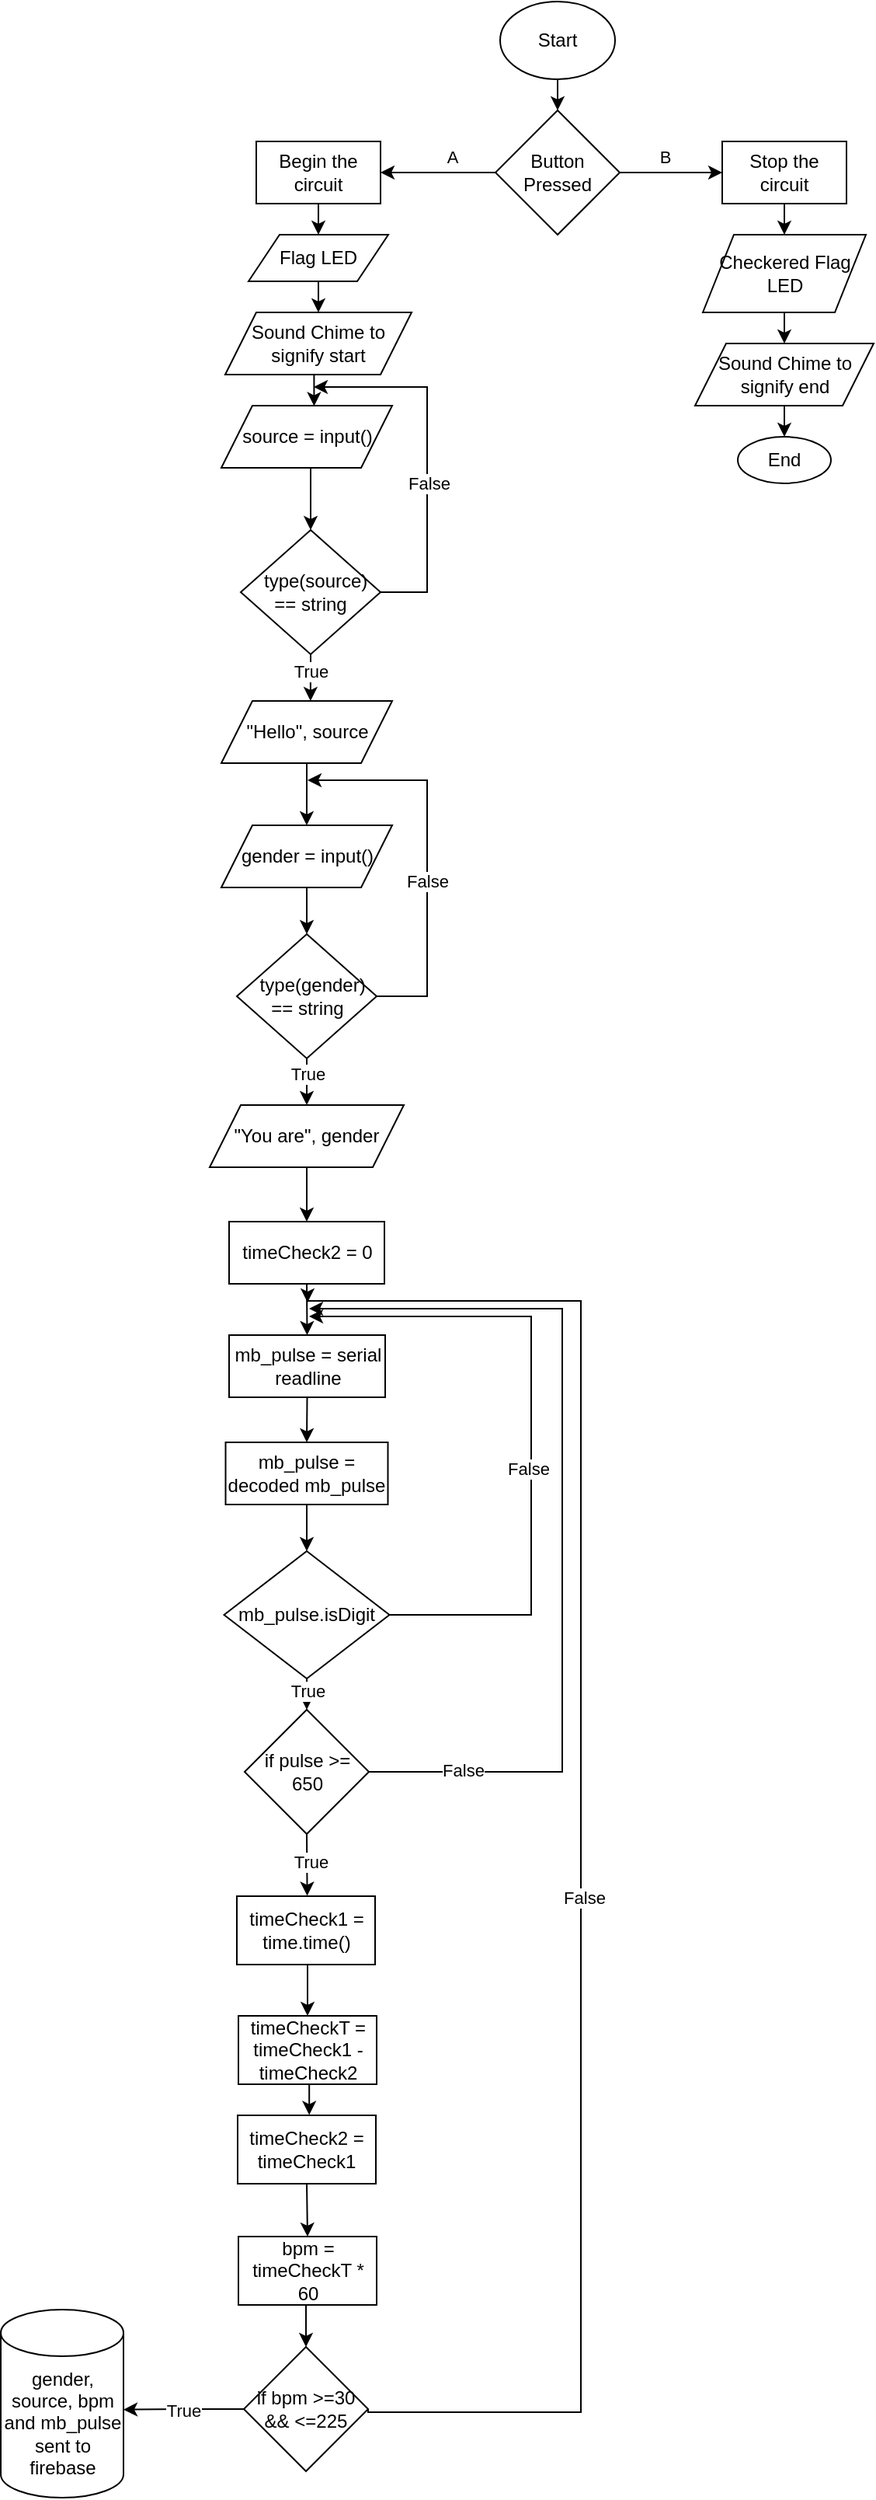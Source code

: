 <mxfile version="24.0.5" type="device">
  <diagram id="C5RBs43oDa-KdzZeNtuy" name="Page-1">
    <mxGraphModel dx="1195" dy="650" grid="0" gridSize="10" guides="1" tooltips="1" connect="1" arrows="1" fold="1" page="1" pageScale="1" pageWidth="827" pageHeight="1169" math="0" shadow="0">
      <root>
        <mxCell id="WIyWlLk6GJQsqaUBKTNV-0" />
        <mxCell id="WIyWlLk6GJQsqaUBKTNV-1" parent="WIyWlLk6GJQsqaUBKTNV-0" />
        <mxCell id="GcNQ0eSrfm-y-iCNzGh0-2" style="edgeStyle=orthogonalEdgeStyle;rounded=0;orthogonalLoop=1;jettySize=auto;html=1;exitX=0.5;exitY=1;exitDx=0;exitDy=0;entryX=0.5;entryY=0;entryDx=0;entryDy=0;" edge="1" parent="WIyWlLk6GJQsqaUBKTNV-1" source="GcNQ0eSrfm-y-iCNzGh0-0" target="GcNQ0eSrfm-y-iCNzGh0-1">
          <mxGeometry relative="1" as="geometry" />
        </mxCell>
        <mxCell id="GcNQ0eSrfm-y-iCNzGh0-0" value="Start" style="ellipse;whiteSpace=wrap;html=1;" vertex="1" parent="WIyWlLk6GJQsqaUBKTNV-1">
          <mxGeometry x="377" y="10" width="74" height="50" as="geometry" />
        </mxCell>
        <mxCell id="GcNQ0eSrfm-y-iCNzGh0-5" style="edgeStyle=orthogonalEdgeStyle;rounded=0;orthogonalLoop=1;jettySize=auto;html=1;exitX=0;exitY=0.5;exitDx=0;exitDy=0;entryX=1;entryY=0.5;entryDx=0;entryDy=0;" edge="1" parent="WIyWlLk6GJQsqaUBKTNV-1" source="GcNQ0eSrfm-y-iCNzGh0-1" target="GcNQ0eSrfm-y-iCNzGh0-4">
          <mxGeometry relative="1" as="geometry" />
        </mxCell>
        <mxCell id="GcNQ0eSrfm-y-iCNzGh0-6" value="A" style="edgeLabel;html=1;align=center;verticalAlign=middle;resizable=0;points=[];" vertex="1" connectable="0" parent="GcNQ0eSrfm-y-iCNzGh0-5">
          <mxGeometry x="-0.243" y="3" relative="1" as="geometry">
            <mxPoint y="-13" as="offset" />
          </mxGeometry>
        </mxCell>
        <mxCell id="GcNQ0eSrfm-y-iCNzGh0-8" style="edgeStyle=orthogonalEdgeStyle;rounded=0;orthogonalLoop=1;jettySize=auto;html=1;exitX=1;exitY=0.5;exitDx=0;exitDy=0;" edge="1" parent="WIyWlLk6GJQsqaUBKTNV-1" source="GcNQ0eSrfm-y-iCNzGh0-1" target="GcNQ0eSrfm-y-iCNzGh0-7">
          <mxGeometry relative="1" as="geometry" />
        </mxCell>
        <mxCell id="GcNQ0eSrfm-y-iCNzGh0-9" value="B" style="edgeLabel;html=1;align=center;verticalAlign=middle;resizable=0;points=[];" vertex="1" connectable="0" parent="GcNQ0eSrfm-y-iCNzGh0-8">
          <mxGeometry x="-0.13" relative="1" as="geometry">
            <mxPoint y="-10" as="offset" />
          </mxGeometry>
        </mxCell>
        <mxCell id="GcNQ0eSrfm-y-iCNzGh0-1" value="Button Pressed" style="rhombus;whiteSpace=wrap;html=1;" vertex="1" parent="WIyWlLk6GJQsqaUBKTNV-1">
          <mxGeometry x="374" y="80" width="80" height="80" as="geometry" />
        </mxCell>
        <mxCell id="GcNQ0eSrfm-y-iCNzGh0-37" style="edgeStyle=orthogonalEdgeStyle;rounded=0;orthogonalLoop=1;jettySize=auto;html=1;exitX=0.5;exitY=1;exitDx=0;exitDy=0;entryX=0.5;entryY=0;entryDx=0;entryDy=0;" edge="1" parent="WIyWlLk6GJQsqaUBKTNV-1" source="GcNQ0eSrfm-y-iCNzGh0-4" target="GcNQ0eSrfm-y-iCNzGh0-35">
          <mxGeometry relative="1" as="geometry" />
        </mxCell>
        <mxCell id="GcNQ0eSrfm-y-iCNzGh0-4" value="Begin the circuit" style="rounded=0;whiteSpace=wrap;html=1;" vertex="1" parent="WIyWlLk6GJQsqaUBKTNV-1">
          <mxGeometry x="220" y="100" width="80" height="40" as="geometry" />
        </mxCell>
        <mxCell id="GcNQ0eSrfm-y-iCNzGh0-32" style="edgeStyle=orthogonalEdgeStyle;rounded=0;orthogonalLoop=1;jettySize=auto;html=1;exitX=0.5;exitY=1;exitDx=0;exitDy=0;entryX=0.5;entryY=0;entryDx=0;entryDy=0;" edge="1" parent="WIyWlLk6GJQsqaUBKTNV-1" source="GcNQ0eSrfm-y-iCNzGh0-7" target="GcNQ0eSrfm-y-iCNzGh0-28">
          <mxGeometry relative="1" as="geometry" />
        </mxCell>
        <mxCell id="GcNQ0eSrfm-y-iCNzGh0-7" value="Stop the circuit" style="rounded=0;whiteSpace=wrap;html=1;" vertex="1" parent="WIyWlLk6GJQsqaUBKTNV-1">
          <mxGeometry x="520" y="100" width="80" height="40" as="geometry" />
        </mxCell>
        <mxCell id="GcNQ0eSrfm-y-iCNzGh0-44" style="edgeStyle=orthogonalEdgeStyle;rounded=0;orthogonalLoop=1;jettySize=auto;html=1;exitX=0.5;exitY=1;exitDx=0;exitDy=0;entryX=0.5;entryY=0;entryDx=0;entryDy=0;" edge="1" parent="WIyWlLk6GJQsqaUBKTNV-1" source="GcNQ0eSrfm-y-iCNzGh0-10" target="GcNQ0eSrfm-y-iCNzGh0-42">
          <mxGeometry relative="1" as="geometry">
            <Array as="points">
              <mxPoint x="255" y="310" />
            </Array>
          </mxGeometry>
        </mxCell>
        <mxCell id="GcNQ0eSrfm-y-iCNzGh0-10" value="source = input()" style="shape=parallelogram;perimeter=parallelogramPerimeter;whiteSpace=wrap;html=1;fixedSize=1;" vertex="1" parent="WIyWlLk6GJQsqaUBKTNV-1">
          <mxGeometry x="197.5" y="270" width="110" height="40" as="geometry" />
        </mxCell>
        <mxCell id="GcNQ0eSrfm-y-iCNzGh0-20" style="edgeStyle=orthogonalEdgeStyle;rounded=0;orthogonalLoop=1;jettySize=auto;html=1;exitX=0.5;exitY=1;exitDx=0;exitDy=0;" edge="1" parent="WIyWlLk6GJQsqaUBKTNV-1" source="GcNQ0eSrfm-y-iCNzGh0-11">
          <mxGeometry relative="1" as="geometry">
            <mxPoint x="252.466" y="540" as="targetPoint" />
          </mxGeometry>
        </mxCell>
        <mxCell id="GcNQ0eSrfm-y-iCNzGh0-11" value="&quot;Hello&quot;, source" style="shape=parallelogram;perimeter=parallelogramPerimeter;whiteSpace=wrap;html=1;fixedSize=1;" vertex="1" parent="WIyWlLk6GJQsqaUBKTNV-1">
          <mxGeometry x="197.5" y="460" width="110" height="40" as="geometry" />
        </mxCell>
        <mxCell id="GcNQ0eSrfm-y-iCNzGh0-55" style="edgeStyle=orthogonalEdgeStyle;rounded=0;orthogonalLoop=1;jettySize=auto;html=1;exitX=0.5;exitY=1;exitDx=0;exitDy=0;entryX=0.5;entryY=0;entryDx=0;entryDy=0;" edge="1" parent="WIyWlLk6GJQsqaUBKTNV-1" source="GcNQ0eSrfm-y-iCNzGh0-21" target="GcNQ0eSrfm-y-iCNzGh0-54">
          <mxGeometry relative="1" as="geometry" />
        </mxCell>
        <mxCell id="GcNQ0eSrfm-y-iCNzGh0-21" value="gender = input()" style="shape=parallelogram;perimeter=parallelogramPerimeter;whiteSpace=wrap;html=1;fixedSize=1;" vertex="1" parent="WIyWlLk6GJQsqaUBKTNV-1">
          <mxGeometry x="197.5" y="540" width="110" height="40" as="geometry" />
        </mxCell>
        <mxCell id="GcNQ0eSrfm-y-iCNzGh0-41" style="edgeStyle=orthogonalEdgeStyle;rounded=0;orthogonalLoop=1;jettySize=auto;html=1;exitX=0.5;exitY=1;exitDx=0;exitDy=0;entryX=0.5;entryY=0;entryDx=0;entryDy=0;" edge="1" parent="WIyWlLk6GJQsqaUBKTNV-1" source="GcNQ0eSrfm-y-iCNzGh0-26" target="GcNQ0eSrfm-y-iCNzGh0-40">
          <mxGeometry relative="1" as="geometry" />
        </mxCell>
        <mxCell id="GcNQ0eSrfm-y-iCNzGh0-26" value="&quot;You are&quot;, gender" style="shape=parallelogram;perimeter=parallelogramPerimeter;whiteSpace=wrap;html=1;fixedSize=1;" vertex="1" parent="WIyWlLk6GJQsqaUBKTNV-1">
          <mxGeometry x="190" y="720" width="125" height="40" as="geometry" />
        </mxCell>
        <mxCell id="GcNQ0eSrfm-y-iCNzGh0-33" style="edgeStyle=orthogonalEdgeStyle;rounded=0;orthogonalLoop=1;jettySize=auto;html=1;exitX=0.5;exitY=1;exitDx=0;exitDy=0;entryX=0.5;entryY=0;entryDx=0;entryDy=0;" edge="1" parent="WIyWlLk6GJQsqaUBKTNV-1" source="GcNQ0eSrfm-y-iCNzGh0-28" target="GcNQ0eSrfm-y-iCNzGh0-29">
          <mxGeometry relative="1" as="geometry" />
        </mxCell>
        <mxCell id="GcNQ0eSrfm-y-iCNzGh0-28" value="Checkered Flag LED" style="shape=parallelogram;perimeter=parallelogramPerimeter;whiteSpace=wrap;html=1;fixedSize=1;" vertex="1" parent="WIyWlLk6GJQsqaUBKTNV-1">
          <mxGeometry x="507.5" y="160" width="105" height="50" as="geometry" />
        </mxCell>
        <mxCell id="GcNQ0eSrfm-y-iCNzGh0-34" style="edgeStyle=orthogonalEdgeStyle;rounded=0;orthogonalLoop=1;jettySize=auto;html=1;exitX=0.5;exitY=1;exitDx=0;exitDy=0;entryX=0.5;entryY=0;entryDx=0;entryDy=0;" edge="1" parent="WIyWlLk6GJQsqaUBKTNV-1" source="GcNQ0eSrfm-y-iCNzGh0-29" target="GcNQ0eSrfm-y-iCNzGh0-30">
          <mxGeometry relative="1" as="geometry" />
        </mxCell>
        <mxCell id="GcNQ0eSrfm-y-iCNzGh0-29" value="Sound Chime to signify end" style="shape=parallelogram;perimeter=parallelogramPerimeter;whiteSpace=wrap;html=1;fixedSize=1;" vertex="1" parent="WIyWlLk6GJQsqaUBKTNV-1">
          <mxGeometry x="502.5" y="230" width="115" height="40" as="geometry" />
        </mxCell>
        <mxCell id="GcNQ0eSrfm-y-iCNzGh0-30" value="End" style="ellipse;whiteSpace=wrap;html=1;" vertex="1" parent="WIyWlLk6GJQsqaUBKTNV-1">
          <mxGeometry x="530" y="290" width="60" height="30" as="geometry" />
        </mxCell>
        <mxCell id="GcNQ0eSrfm-y-iCNzGh0-38" style="edgeStyle=orthogonalEdgeStyle;rounded=0;orthogonalLoop=1;jettySize=auto;html=1;exitX=0.5;exitY=1;exitDx=0;exitDy=0;entryX=0.5;entryY=0;entryDx=0;entryDy=0;" edge="1" parent="WIyWlLk6GJQsqaUBKTNV-1" source="GcNQ0eSrfm-y-iCNzGh0-35" target="GcNQ0eSrfm-y-iCNzGh0-36">
          <mxGeometry relative="1" as="geometry" />
        </mxCell>
        <mxCell id="GcNQ0eSrfm-y-iCNzGh0-35" value="Flag LED" style="shape=parallelogram;perimeter=parallelogramPerimeter;whiteSpace=wrap;html=1;fixedSize=1;" vertex="1" parent="WIyWlLk6GJQsqaUBKTNV-1">
          <mxGeometry x="215" y="160" width="90" height="30" as="geometry" />
        </mxCell>
        <mxCell id="GcNQ0eSrfm-y-iCNzGh0-36" value="Sound Chime to signify start" style="shape=parallelogram;perimeter=parallelogramPerimeter;whiteSpace=wrap;html=1;fixedSize=1;" vertex="1" parent="WIyWlLk6GJQsqaUBKTNV-1">
          <mxGeometry x="200" y="210" width="120" height="40" as="geometry" />
        </mxCell>
        <mxCell id="GcNQ0eSrfm-y-iCNzGh0-39" style="edgeStyle=orthogonalEdgeStyle;rounded=0;orthogonalLoop=1;jettySize=auto;html=1;exitX=0.5;exitY=1;exitDx=0;exitDy=0;entryX=0.543;entryY=0.007;entryDx=0;entryDy=0;entryPerimeter=0;" edge="1" parent="WIyWlLk6GJQsqaUBKTNV-1" source="GcNQ0eSrfm-y-iCNzGh0-36" target="GcNQ0eSrfm-y-iCNzGh0-10">
          <mxGeometry relative="1" as="geometry" />
        </mxCell>
        <mxCell id="GcNQ0eSrfm-y-iCNzGh0-79" style="edgeStyle=orthogonalEdgeStyle;rounded=0;orthogonalLoop=1;jettySize=auto;html=1;exitX=0.5;exitY=1;exitDx=0;exitDy=0;entryX=0.5;entryY=0;entryDx=0;entryDy=0;" edge="1" parent="WIyWlLk6GJQsqaUBKTNV-1" source="GcNQ0eSrfm-y-iCNzGh0-40" target="GcNQ0eSrfm-y-iCNzGh0-63">
          <mxGeometry relative="1" as="geometry" />
        </mxCell>
        <mxCell id="GcNQ0eSrfm-y-iCNzGh0-40" value="timeCheck2 = 0" style="rounded=0;whiteSpace=wrap;html=1;" vertex="1" parent="WIyWlLk6GJQsqaUBKTNV-1">
          <mxGeometry x="202.5" y="795" width="100" height="40" as="geometry" />
        </mxCell>
        <mxCell id="GcNQ0eSrfm-y-iCNzGh0-65" style="edgeStyle=orthogonalEdgeStyle;rounded=0;orthogonalLoop=1;jettySize=auto;html=1;exitX=1;exitY=0.5;exitDx=0;exitDy=0;" edge="1" parent="WIyWlLk6GJQsqaUBKTNV-1" source="GcNQ0eSrfm-y-iCNzGh0-42">
          <mxGeometry relative="1" as="geometry">
            <mxPoint x="257" y="258" as="targetPoint" />
            <Array as="points">
              <mxPoint x="330" y="390" />
              <mxPoint x="330" y="258" />
            </Array>
          </mxGeometry>
        </mxCell>
        <mxCell id="GcNQ0eSrfm-y-iCNzGh0-66" value="False" style="edgeLabel;html=1;align=center;verticalAlign=middle;resizable=0;points=[];" vertex="1" connectable="0" parent="GcNQ0eSrfm-y-iCNzGh0-65">
          <mxGeometry x="-0.149" y="-1" relative="1" as="geometry">
            <mxPoint as="offset" />
          </mxGeometry>
        </mxCell>
        <mxCell id="GcNQ0eSrfm-y-iCNzGh0-42" value="&amp;nbsp; type(source) == string" style="rhombus;whiteSpace=wrap;html=1;" vertex="1" parent="WIyWlLk6GJQsqaUBKTNV-1">
          <mxGeometry x="210" y="350" width="90" height="80" as="geometry" />
        </mxCell>
        <mxCell id="GcNQ0eSrfm-y-iCNzGh0-49" style="edgeStyle=orthogonalEdgeStyle;rounded=0;orthogonalLoop=1;jettySize=auto;html=1;exitX=0.5;exitY=1;exitDx=0;exitDy=0;entryX=0.522;entryY=0;entryDx=0;entryDy=0;entryPerimeter=0;" edge="1" parent="WIyWlLk6GJQsqaUBKTNV-1" source="GcNQ0eSrfm-y-iCNzGh0-42" target="GcNQ0eSrfm-y-iCNzGh0-11">
          <mxGeometry relative="1" as="geometry" />
        </mxCell>
        <mxCell id="GcNQ0eSrfm-y-iCNzGh0-50" value="True" style="edgeLabel;html=1;align=center;verticalAlign=middle;resizable=0;points=[];" vertex="1" connectable="0" parent="GcNQ0eSrfm-y-iCNzGh0-49">
          <mxGeometry x="-0.178" y="1" relative="1" as="geometry">
            <mxPoint x="-1" y="-2" as="offset" />
          </mxGeometry>
        </mxCell>
        <mxCell id="GcNQ0eSrfm-y-iCNzGh0-58" style="edgeStyle=orthogonalEdgeStyle;rounded=0;orthogonalLoop=1;jettySize=auto;html=1;exitX=0.5;exitY=1;exitDx=0;exitDy=0;entryX=0.5;entryY=0;entryDx=0;entryDy=0;" edge="1" parent="WIyWlLk6GJQsqaUBKTNV-1" source="GcNQ0eSrfm-y-iCNzGh0-54" target="GcNQ0eSrfm-y-iCNzGh0-26">
          <mxGeometry relative="1" as="geometry" />
        </mxCell>
        <mxCell id="GcNQ0eSrfm-y-iCNzGh0-59" value="True" style="edgeLabel;html=1;align=center;verticalAlign=middle;resizable=0;points=[];" vertex="1" connectable="0" parent="GcNQ0eSrfm-y-iCNzGh0-58">
          <mxGeometry y="1" relative="1" as="geometry">
            <mxPoint x="-1" y="-5" as="offset" />
          </mxGeometry>
        </mxCell>
        <mxCell id="GcNQ0eSrfm-y-iCNzGh0-67" style="edgeStyle=orthogonalEdgeStyle;rounded=0;orthogonalLoop=1;jettySize=auto;html=1;exitX=1;exitY=0.5;exitDx=0;exitDy=0;" edge="1" parent="WIyWlLk6GJQsqaUBKTNV-1" source="GcNQ0eSrfm-y-iCNzGh0-54">
          <mxGeometry relative="1" as="geometry">
            <mxPoint x="253" y="511" as="targetPoint" />
            <Array as="points">
              <mxPoint x="330" y="650" />
              <mxPoint x="330" y="511" />
            </Array>
          </mxGeometry>
        </mxCell>
        <mxCell id="GcNQ0eSrfm-y-iCNzGh0-68" value="False" style="edgeLabel;html=1;align=center;verticalAlign=middle;resizable=0;points=[];" vertex="1" connectable="0" parent="GcNQ0eSrfm-y-iCNzGh0-67">
          <mxGeometry x="-0.143" relative="1" as="geometry">
            <mxPoint as="offset" />
          </mxGeometry>
        </mxCell>
        <mxCell id="GcNQ0eSrfm-y-iCNzGh0-54" value="&amp;nbsp; type(gender) == string" style="rhombus;whiteSpace=wrap;html=1;" vertex="1" parent="WIyWlLk6GJQsqaUBKTNV-1">
          <mxGeometry x="207.5" y="610" width="90" height="80" as="geometry" />
        </mxCell>
        <mxCell id="GcNQ0eSrfm-y-iCNzGh0-80" style="edgeStyle=orthogonalEdgeStyle;rounded=0;orthogonalLoop=1;jettySize=auto;html=1;exitX=0.5;exitY=1;exitDx=0;exitDy=0;entryX=0.5;entryY=0;entryDx=0;entryDy=0;" edge="1" parent="WIyWlLk6GJQsqaUBKTNV-1" source="GcNQ0eSrfm-y-iCNzGh0-63" target="GcNQ0eSrfm-y-iCNzGh0-64">
          <mxGeometry relative="1" as="geometry" />
        </mxCell>
        <mxCell id="GcNQ0eSrfm-y-iCNzGh0-63" value="mb_pulse = serial readline" style="rounded=0;whiteSpace=wrap;html=1;" vertex="1" parent="WIyWlLk6GJQsqaUBKTNV-1">
          <mxGeometry x="202.5" y="868" width="100.5" height="40" as="geometry" />
        </mxCell>
        <mxCell id="GcNQ0eSrfm-y-iCNzGh0-81" style="edgeStyle=orthogonalEdgeStyle;rounded=0;orthogonalLoop=1;jettySize=auto;html=1;exitX=0.5;exitY=1;exitDx=0;exitDy=0;entryX=0.5;entryY=0;entryDx=0;entryDy=0;" edge="1" parent="WIyWlLk6GJQsqaUBKTNV-1" source="GcNQ0eSrfm-y-iCNzGh0-64" target="GcNQ0eSrfm-y-iCNzGh0-69">
          <mxGeometry relative="1" as="geometry" />
        </mxCell>
        <mxCell id="GcNQ0eSrfm-y-iCNzGh0-64" value="mb_pulse = decoded mb_pulse" style="rounded=0;whiteSpace=wrap;html=1;" vertex="1" parent="WIyWlLk6GJQsqaUBKTNV-1">
          <mxGeometry x="200.25" y="937" width="104.5" height="40" as="geometry" />
        </mxCell>
        <mxCell id="GcNQ0eSrfm-y-iCNzGh0-85" style="edgeStyle=orthogonalEdgeStyle;rounded=0;orthogonalLoop=1;jettySize=auto;html=1;exitX=1;exitY=0.5;exitDx=0;exitDy=0;" edge="1" parent="WIyWlLk6GJQsqaUBKTNV-1" source="GcNQ0eSrfm-y-iCNzGh0-69">
          <mxGeometry relative="1" as="geometry">
            <mxPoint x="254" y="856" as="targetPoint" />
            <Array as="points">
              <mxPoint x="397" y="1048" />
              <mxPoint x="397" y="856" />
            </Array>
          </mxGeometry>
        </mxCell>
        <mxCell id="GcNQ0eSrfm-y-iCNzGh0-86" value="False" style="edgeLabel;html=1;align=center;verticalAlign=middle;resizable=0;points=[];" vertex="1" connectable="0" parent="GcNQ0eSrfm-y-iCNzGh0-85">
          <mxGeometry x="-0.128" y="2" relative="1" as="geometry">
            <mxPoint as="offset" />
          </mxGeometry>
        </mxCell>
        <mxCell id="GcNQ0eSrfm-y-iCNzGh0-99" style="edgeStyle=orthogonalEdgeStyle;rounded=0;orthogonalLoop=1;jettySize=auto;html=1;exitX=0.5;exitY=1;exitDx=0;exitDy=0;entryX=0.5;entryY=0;entryDx=0;entryDy=0;" edge="1" parent="WIyWlLk6GJQsqaUBKTNV-1" source="GcNQ0eSrfm-y-iCNzGh0-69" target="GcNQ0eSrfm-y-iCNzGh0-98">
          <mxGeometry relative="1" as="geometry" />
        </mxCell>
        <mxCell id="GcNQ0eSrfm-y-iCNzGh0-100" value="True" style="edgeLabel;html=1;align=center;verticalAlign=middle;resizable=0;points=[];" vertex="1" connectable="0" parent="GcNQ0eSrfm-y-iCNzGh0-99">
          <mxGeometry x="-0.256" relative="1" as="geometry">
            <mxPoint as="offset" />
          </mxGeometry>
        </mxCell>
        <mxCell id="GcNQ0eSrfm-y-iCNzGh0-69" value="mb_pulse.isDigit" style="rhombus;whiteSpace=wrap;html=1;" vertex="1" parent="WIyWlLk6GJQsqaUBKTNV-1">
          <mxGeometry x="199.25" y="1007" width="106.5" height="82" as="geometry" />
        </mxCell>
        <mxCell id="GcNQ0eSrfm-y-iCNzGh0-87" style="edgeStyle=orthogonalEdgeStyle;rounded=0;orthogonalLoop=1;jettySize=auto;html=1;exitX=0.5;exitY=1;exitDx=0;exitDy=0;entryX=0.5;entryY=0;entryDx=0;entryDy=0;" edge="1" parent="WIyWlLk6GJQsqaUBKTNV-1" source="GcNQ0eSrfm-y-iCNzGh0-70" target="GcNQ0eSrfm-y-iCNzGh0-71">
          <mxGeometry relative="1" as="geometry" />
        </mxCell>
        <mxCell id="GcNQ0eSrfm-y-iCNzGh0-70" value="timeCheck1 = time.time()" style="rounded=0;whiteSpace=wrap;html=1;" vertex="1" parent="WIyWlLk6GJQsqaUBKTNV-1">
          <mxGeometry x="207.5" y="1229" width="89" height="44" as="geometry" />
        </mxCell>
        <mxCell id="GcNQ0eSrfm-y-iCNzGh0-71" value="timeCheckT = timeCheck1 - timeCheck2&lt;span style=&quot;color: rgba(0, 0, 0, 0); font-family: monospace; font-size: 0px; text-align: start; text-wrap: nowrap;&quot;&gt;%3CmxGraphModel%3E%3Croot%3E%3CmxCell%20id%3D%220%22%2F%3E%3CmxCell%20id%3D%221%22%20parent%3D%220%22%2F%3E%3CmxCell%20id%3D%222%22%20value%3D%22timeCheck1%20%3D%20time.time()%22%20style%3D%22rounded%3D0%3BwhiteSpace%3Dwrap%3Bhtml%3D1%3B%22%20vertex%3D%221%22%20parent%3D%221%22%3E%3CmxGeometry%20x%3D%22216%22%20y%3D%221106%22%20width%3D%2289%22%20height%3D%2244%22%20as%3D%22geometry%22%2F%3E%3C%2FmxCell%3E%3C%2Froot%3E%3C%2FmxGraphModel%3E&lt;/span&gt;" style="rounded=0;whiteSpace=wrap;html=1;" vertex="1" parent="WIyWlLk6GJQsqaUBKTNV-1">
          <mxGeometry x="208.5" y="1306" width="89" height="44" as="geometry" />
        </mxCell>
        <mxCell id="GcNQ0eSrfm-y-iCNzGh0-91" style="edgeStyle=orthogonalEdgeStyle;rounded=0;orthogonalLoop=1;jettySize=auto;html=1;exitX=0.5;exitY=1;exitDx=0;exitDy=0;entryX=0.5;entryY=0;entryDx=0;entryDy=0;" edge="1" parent="WIyWlLk6GJQsqaUBKTNV-1" source="GcNQ0eSrfm-y-iCNzGh0-72" target="GcNQ0eSrfm-y-iCNzGh0-73">
          <mxGeometry relative="1" as="geometry" />
        </mxCell>
        <mxCell id="GcNQ0eSrfm-y-iCNzGh0-72" value="timeCheck2 = timeCheck1" style="rounded=0;whiteSpace=wrap;html=1;" vertex="1" parent="WIyWlLk6GJQsqaUBKTNV-1">
          <mxGeometry x="208" y="1370" width="89" height="44" as="geometry" />
        </mxCell>
        <mxCell id="GcNQ0eSrfm-y-iCNzGh0-92" style="edgeStyle=orthogonalEdgeStyle;rounded=0;orthogonalLoop=1;jettySize=auto;html=1;exitX=0.5;exitY=1;exitDx=0;exitDy=0;entryX=0.5;entryY=0;entryDx=0;entryDy=0;" edge="1" parent="WIyWlLk6GJQsqaUBKTNV-1" source="GcNQ0eSrfm-y-iCNzGh0-73" target="GcNQ0eSrfm-y-iCNzGh0-76">
          <mxGeometry relative="1" as="geometry" />
        </mxCell>
        <mxCell id="GcNQ0eSrfm-y-iCNzGh0-73" value="bpm = timeCheckT * 60" style="rounded=0;whiteSpace=wrap;html=1;" vertex="1" parent="WIyWlLk6GJQsqaUBKTNV-1">
          <mxGeometry x="208.5" y="1448" width="89" height="44" as="geometry" />
        </mxCell>
        <mxCell id="GcNQ0eSrfm-y-iCNzGh0-96" style="edgeStyle=orthogonalEdgeStyle;rounded=0;orthogonalLoop=1;jettySize=auto;html=1;exitX=1;exitY=0.5;exitDx=0;exitDy=0;" edge="1" parent="WIyWlLk6GJQsqaUBKTNV-1" source="GcNQ0eSrfm-y-iCNzGh0-76">
          <mxGeometry relative="1" as="geometry">
            <mxPoint x="253" y="847" as="targetPoint" />
            <Array as="points">
              <mxPoint x="429" y="1561" />
              <mxPoint x="429" y="846" />
              <mxPoint x="253" y="846" />
            </Array>
          </mxGeometry>
        </mxCell>
        <mxCell id="GcNQ0eSrfm-y-iCNzGh0-97" value="False" style="edgeLabel;html=1;align=center;verticalAlign=middle;resizable=0;points=[];" vertex="1" connectable="0" parent="GcNQ0eSrfm-y-iCNzGh0-96">
          <mxGeometry x="-0.087" y="-2" relative="1" as="geometry">
            <mxPoint as="offset" />
          </mxGeometry>
        </mxCell>
        <mxCell id="GcNQ0eSrfm-y-iCNzGh0-76" value="if bpm &amp;gt;=30 &amp;amp;&amp;amp; &amp;lt;=225" style="rhombus;whiteSpace=wrap;html=1;" vertex="1" parent="WIyWlLk6GJQsqaUBKTNV-1">
          <mxGeometry x="212" y="1519" width="80" height="80" as="geometry" />
        </mxCell>
        <mxCell id="GcNQ0eSrfm-y-iCNzGh0-78" value="gender, source, bpm and mb_pulse sent to firebase" style="shape=cylinder3;whiteSpace=wrap;html=1;boundedLbl=1;backgroundOutline=1;size=15;" vertex="1" parent="WIyWlLk6GJQsqaUBKTNV-1">
          <mxGeometry x="55.5" y="1495" width="79" height="121" as="geometry" />
        </mxCell>
        <mxCell id="GcNQ0eSrfm-y-iCNzGh0-90" style="edgeStyle=orthogonalEdgeStyle;rounded=0;orthogonalLoop=1;jettySize=auto;html=1;exitX=0.5;exitY=1;exitDx=0;exitDy=0;entryX=0.518;entryY=-0.005;entryDx=0;entryDy=0;entryPerimeter=0;" edge="1" parent="WIyWlLk6GJQsqaUBKTNV-1" source="GcNQ0eSrfm-y-iCNzGh0-71" target="GcNQ0eSrfm-y-iCNzGh0-72">
          <mxGeometry relative="1" as="geometry" />
        </mxCell>
        <mxCell id="GcNQ0eSrfm-y-iCNzGh0-94" style="edgeStyle=orthogonalEdgeStyle;rounded=0;orthogonalLoop=1;jettySize=auto;html=1;exitX=0;exitY=0.5;exitDx=0;exitDy=0;entryX=1;entryY=0.532;entryDx=0;entryDy=0;entryPerimeter=0;" edge="1" parent="WIyWlLk6GJQsqaUBKTNV-1" source="GcNQ0eSrfm-y-iCNzGh0-76" target="GcNQ0eSrfm-y-iCNzGh0-78">
          <mxGeometry relative="1" as="geometry" />
        </mxCell>
        <mxCell id="GcNQ0eSrfm-y-iCNzGh0-95" value="True" style="edgeLabel;html=1;align=center;verticalAlign=middle;resizable=0;points=[];" vertex="1" connectable="0" parent="GcNQ0eSrfm-y-iCNzGh0-94">
          <mxGeometry x="0.033" relative="1" as="geometry">
            <mxPoint as="offset" />
          </mxGeometry>
        </mxCell>
        <mxCell id="GcNQ0eSrfm-y-iCNzGh0-106" style="edgeStyle=orthogonalEdgeStyle;rounded=0;orthogonalLoop=1;jettySize=auto;html=1;exitX=1;exitY=0.5;exitDx=0;exitDy=0;" edge="1" parent="WIyWlLk6GJQsqaUBKTNV-1" source="GcNQ0eSrfm-y-iCNzGh0-98">
          <mxGeometry relative="1" as="geometry">
            <mxPoint x="254" y="851" as="targetPoint" />
            <Array as="points">
              <mxPoint x="417" y="1149" />
              <mxPoint x="417" y="851" />
            </Array>
          </mxGeometry>
        </mxCell>
        <mxCell id="GcNQ0eSrfm-y-iCNzGh0-107" value="False" style="edgeLabel;html=1;align=center;verticalAlign=middle;resizable=0;points=[];" vertex="1" connectable="0" parent="GcNQ0eSrfm-y-iCNzGh0-106">
          <mxGeometry x="-0.795" y="1" relative="1" as="geometry">
            <mxPoint as="offset" />
          </mxGeometry>
        </mxCell>
        <mxCell id="GcNQ0eSrfm-y-iCNzGh0-98" value="if pulse &amp;gt;= 650" style="rhombus;whiteSpace=wrap;html=1;" vertex="1" parent="WIyWlLk6GJQsqaUBKTNV-1">
          <mxGeometry x="212.5" y="1109" width="80" height="80" as="geometry" />
        </mxCell>
        <mxCell id="GcNQ0eSrfm-y-iCNzGh0-104" style="edgeStyle=orthogonalEdgeStyle;rounded=0;orthogonalLoop=1;jettySize=auto;html=1;exitX=0.5;exitY=1;exitDx=0;exitDy=0;entryX=0.509;entryY=-0.006;entryDx=0;entryDy=0;entryPerimeter=0;" edge="1" parent="WIyWlLk6GJQsqaUBKTNV-1" source="GcNQ0eSrfm-y-iCNzGh0-98" target="GcNQ0eSrfm-y-iCNzGh0-70">
          <mxGeometry relative="1" as="geometry" />
        </mxCell>
        <mxCell id="GcNQ0eSrfm-y-iCNzGh0-105" value="True" style="edgeLabel;html=1;align=center;verticalAlign=middle;resizable=0;points=[];" vertex="1" connectable="0" parent="GcNQ0eSrfm-y-iCNzGh0-104">
          <mxGeometry x="-0.115" y="2" relative="1" as="geometry">
            <mxPoint as="offset" />
          </mxGeometry>
        </mxCell>
      </root>
    </mxGraphModel>
  </diagram>
</mxfile>
